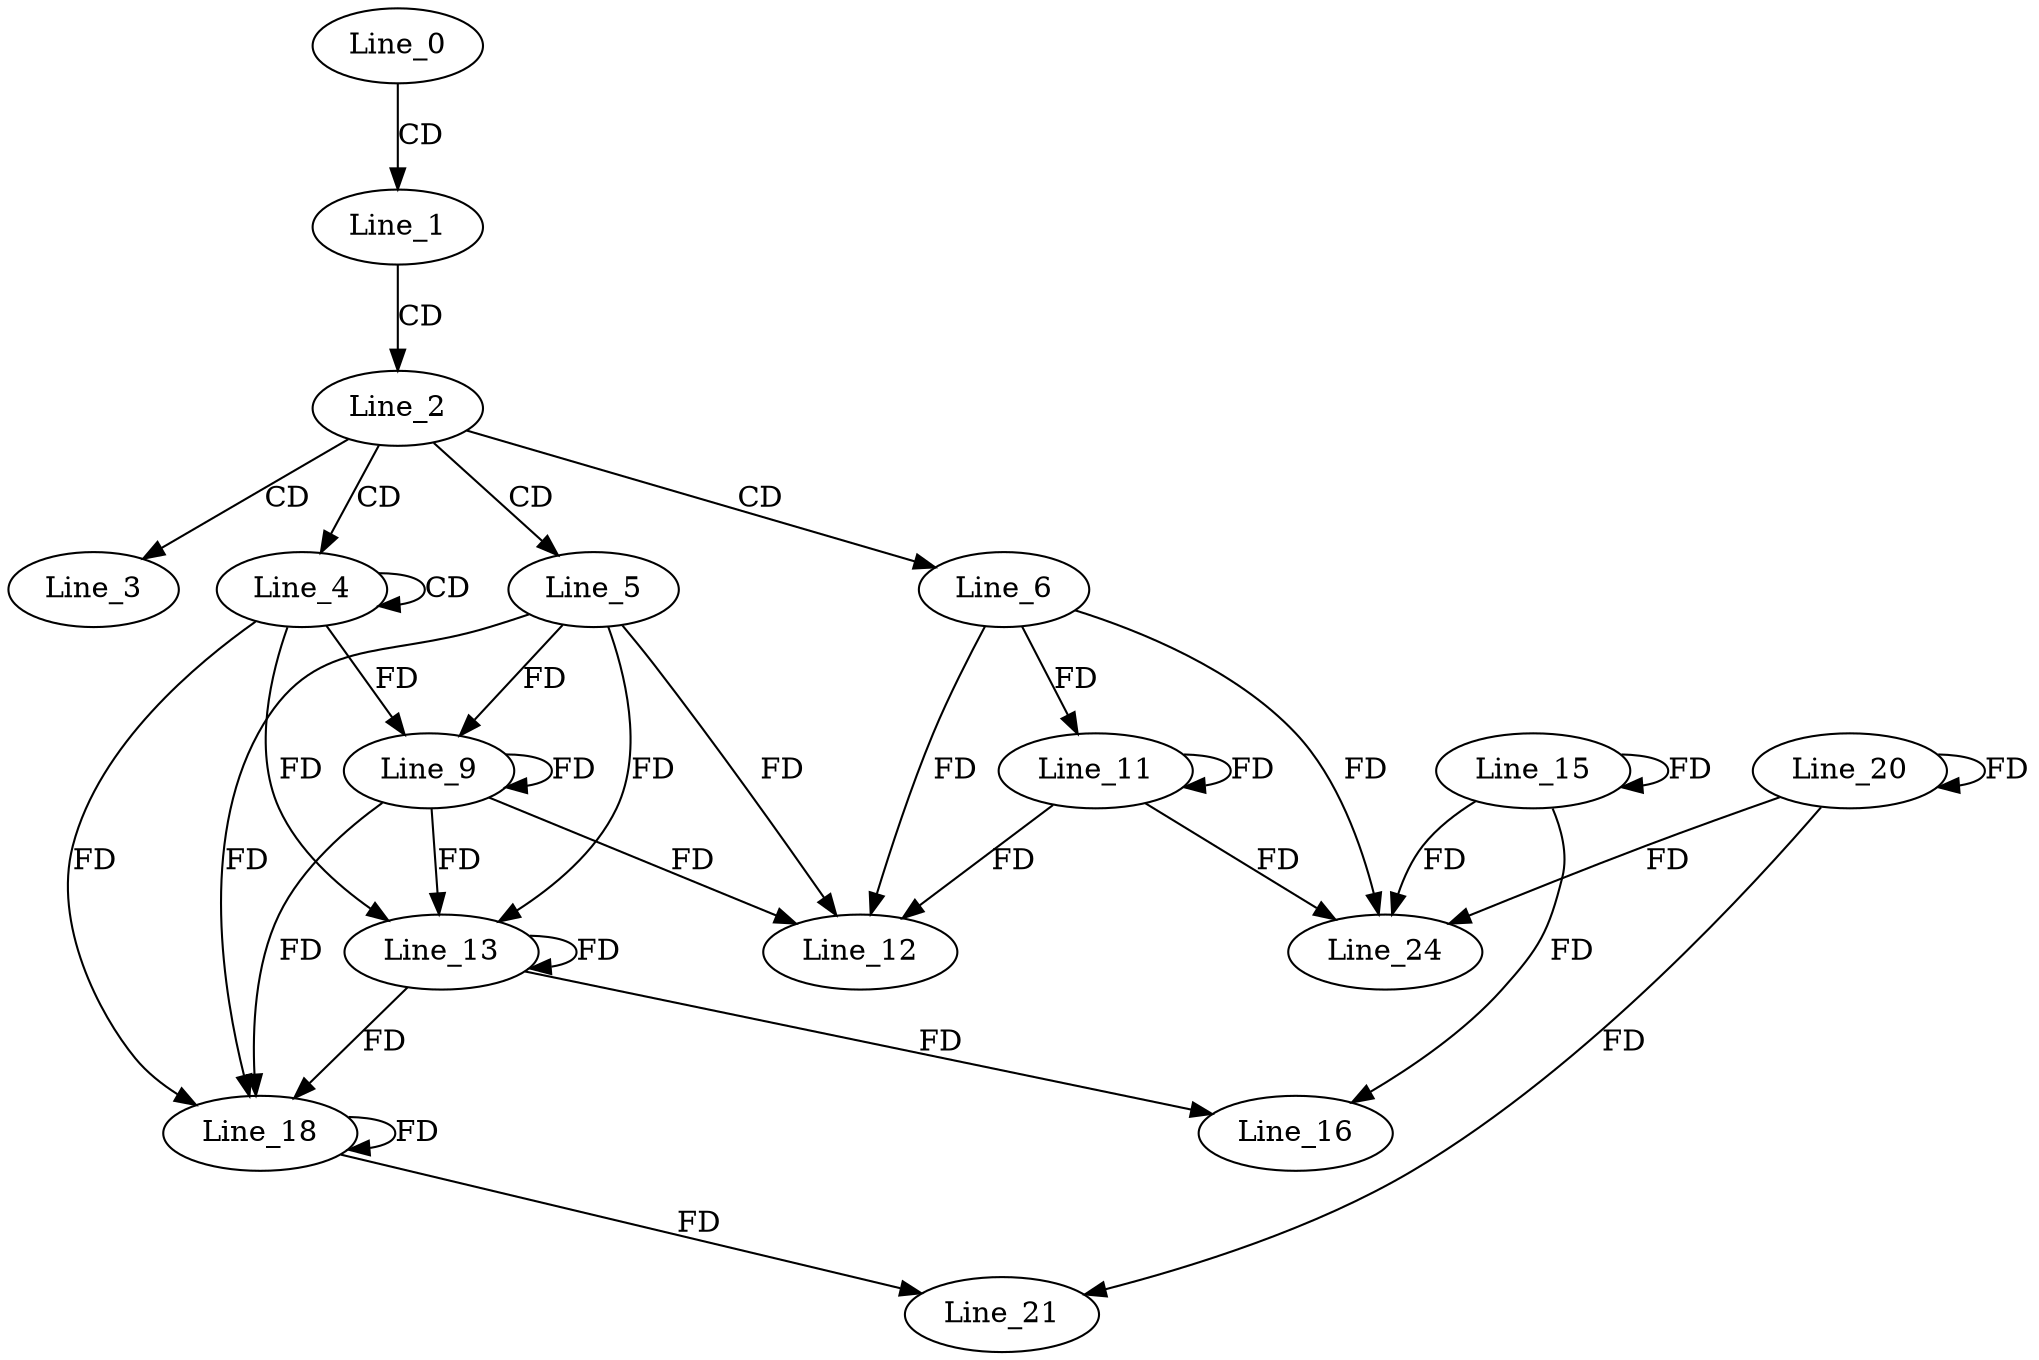 digraph G {
  Line_0;
  Line_1;
  Line_2;
  Line_3;
  Line_4;
  Line_4;
  Line_5;
  Line_6;
  Line_9;
  Line_11;
  Line_11;
  Line_12;
  Line_13;
  Line_15;
  Line_15;
  Line_16;
  Line_18;
  Line_20;
  Line_20;
  Line_21;
  Line_24;
  Line_0 -> Line_1 [ label="CD" ];
  Line_1 -> Line_2 [ label="CD" ];
  Line_2 -> Line_3 [ label="CD" ];
  Line_2 -> Line_4 [ label="CD" ];
  Line_4 -> Line_4 [ label="CD" ];
  Line_2 -> Line_5 [ label="CD" ];
  Line_2 -> Line_6 [ label="CD" ];
  Line_5 -> Line_9 [ label="FD" ];
  Line_9 -> Line_9 [ label="FD" ];
  Line_4 -> Line_9 [ label="FD" ];
  Line_6 -> Line_11 [ label="FD" ];
  Line_11 -> Line_11 [ label="FD" ];
  Line_6 -> Line_12 [ label="FD" ];
  Line_11 -> Line_12 [ label="FD" ];
  Line_5 -> Line_12 [ label="FD" ];
  Line_9 -> Line_12 [ label="FD" ];
  Line_5 -> Line_13 [ label="FD" ];
  Line_9 -> Line_13 [ label="FD" ];
  Line_13 -> Line_13 [ label="FD" ];
  Line_4 -> Line_13 [ label="FD" ];
  Line_15 -> Line_15 [ label="FD" ];
  Line_15 -> Line_16 [ label="FD" ];
  Line_13 -> Line_16 [ label="FD" ];
  Line_5 -> Line_18 [ label="FD" ];
  Line_9 -> Line_18 [ label="FD" ];
  Line_13 -> Line_18 [ label="FD" ];
  Line_18 -> Line_18 [ label="FD" ];
  Line_4 -> Line_18 [ label="FD" ];
  Line_20 -> Line_20 [ label="FD" ];
  Line_20 -> Line_21 [ label="FD" ];
  Line_18 -> Line_21 [ label="FD" ];
  Line_6 -> Line_24 [ label="FD" ];
  Line_11 -> Line_24 [ label="FD" ];
  Line_15 -> Line_24 [ label="FD" ];
  Line_20 -> Line_24 [ label="FD" ];
}

